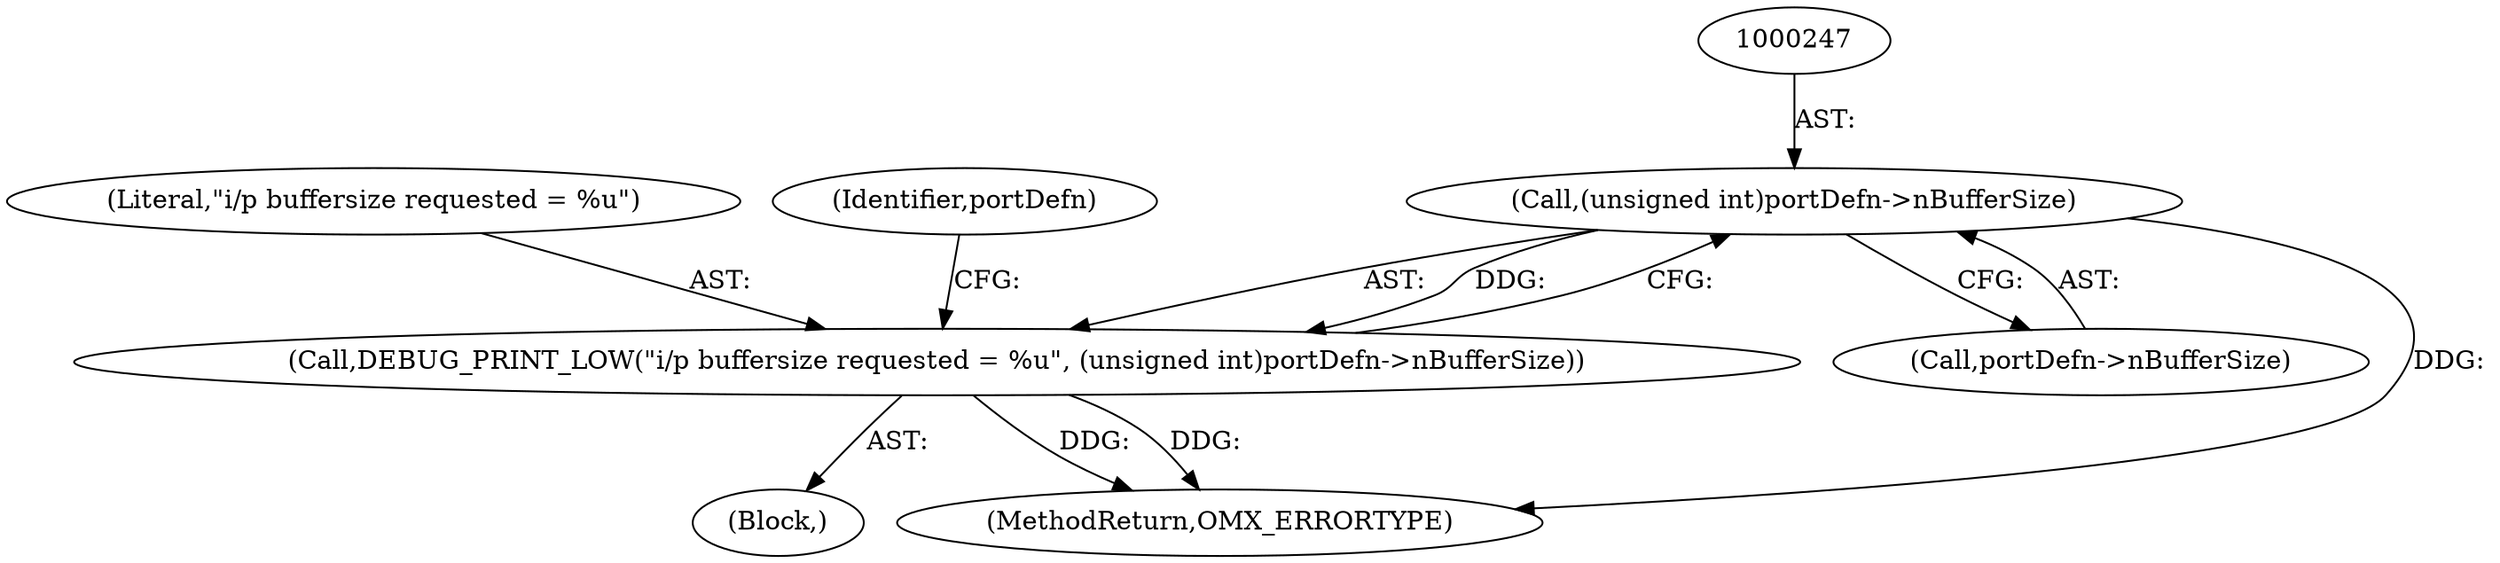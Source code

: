 digraph "0_Android_560ccdb509a7b86186fac0fce1b25bd9a3e6a6e8_7@pointer" {
"1000246" [label="(Call,(unsigned int)portDefn->nBufferSize)"];
"1000244" [label="(Call,DEBUG_PRINT_LOW(\"i/p buffersize requested = %u\", (unsigned int)portDefn->nBufferSize))"];
"1000246" [label="(Call,(unsigned int)portDefn->nBufferSize)"];
"1000206" [label="(Block,)"];
"1000245" [label="(Literal,\"i/p buffersize requested = %u\")"];
"1000248" [label="(Call,portDefn->nBufferSize)"];
"1002913" [label="(MethodReturn,OMX_ERRORTYPE)"];
"1000244" [label="(Call,DEBUG_PRINT_LOW(\"i/p buffersize requested = %u\", (unsigned int)portDefn->nBufferSize))"];
"1000254" [label="(Identifier,portDefn)"];
"1000246" -> "1000244"  [label="AST: "];
"1000246" -> "1000248"  [label="CFG: "];
"1000247" -> "1000246"  [label="AST: "];
"1000248" -> "1000246"  [label="AST: "];
"1000244" -> "1000246"  [label="CFG: "];
"1000246" -> "1002913"  [label="DDG: "];
"1000246" -> "1000244"  [label="DDG: "];
"1000244" -> "1000206"  [label="AST: "];
"1000245" -> "1000244"  [label="AST: "];
"1000254" -> "1000244"  [label="CFG: "];
"1000244" -> "1002913"  [label="DDG: "];
"1000244" -> "1002913"  [label="DDG: "];
}
